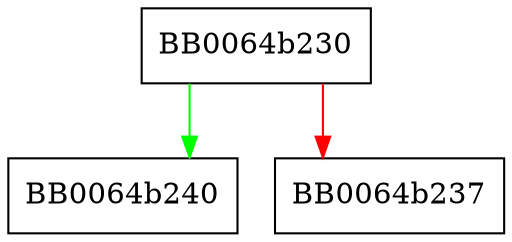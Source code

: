 digraph OSSL_STORE_INFO_get0_NAME {
  node [shape="box"];
  graph [splines=ortho];
  BB0064b230 -> BB0064b240 [color="green"];
  BB0064b230 -> BB0064b237 [color="red"];
}